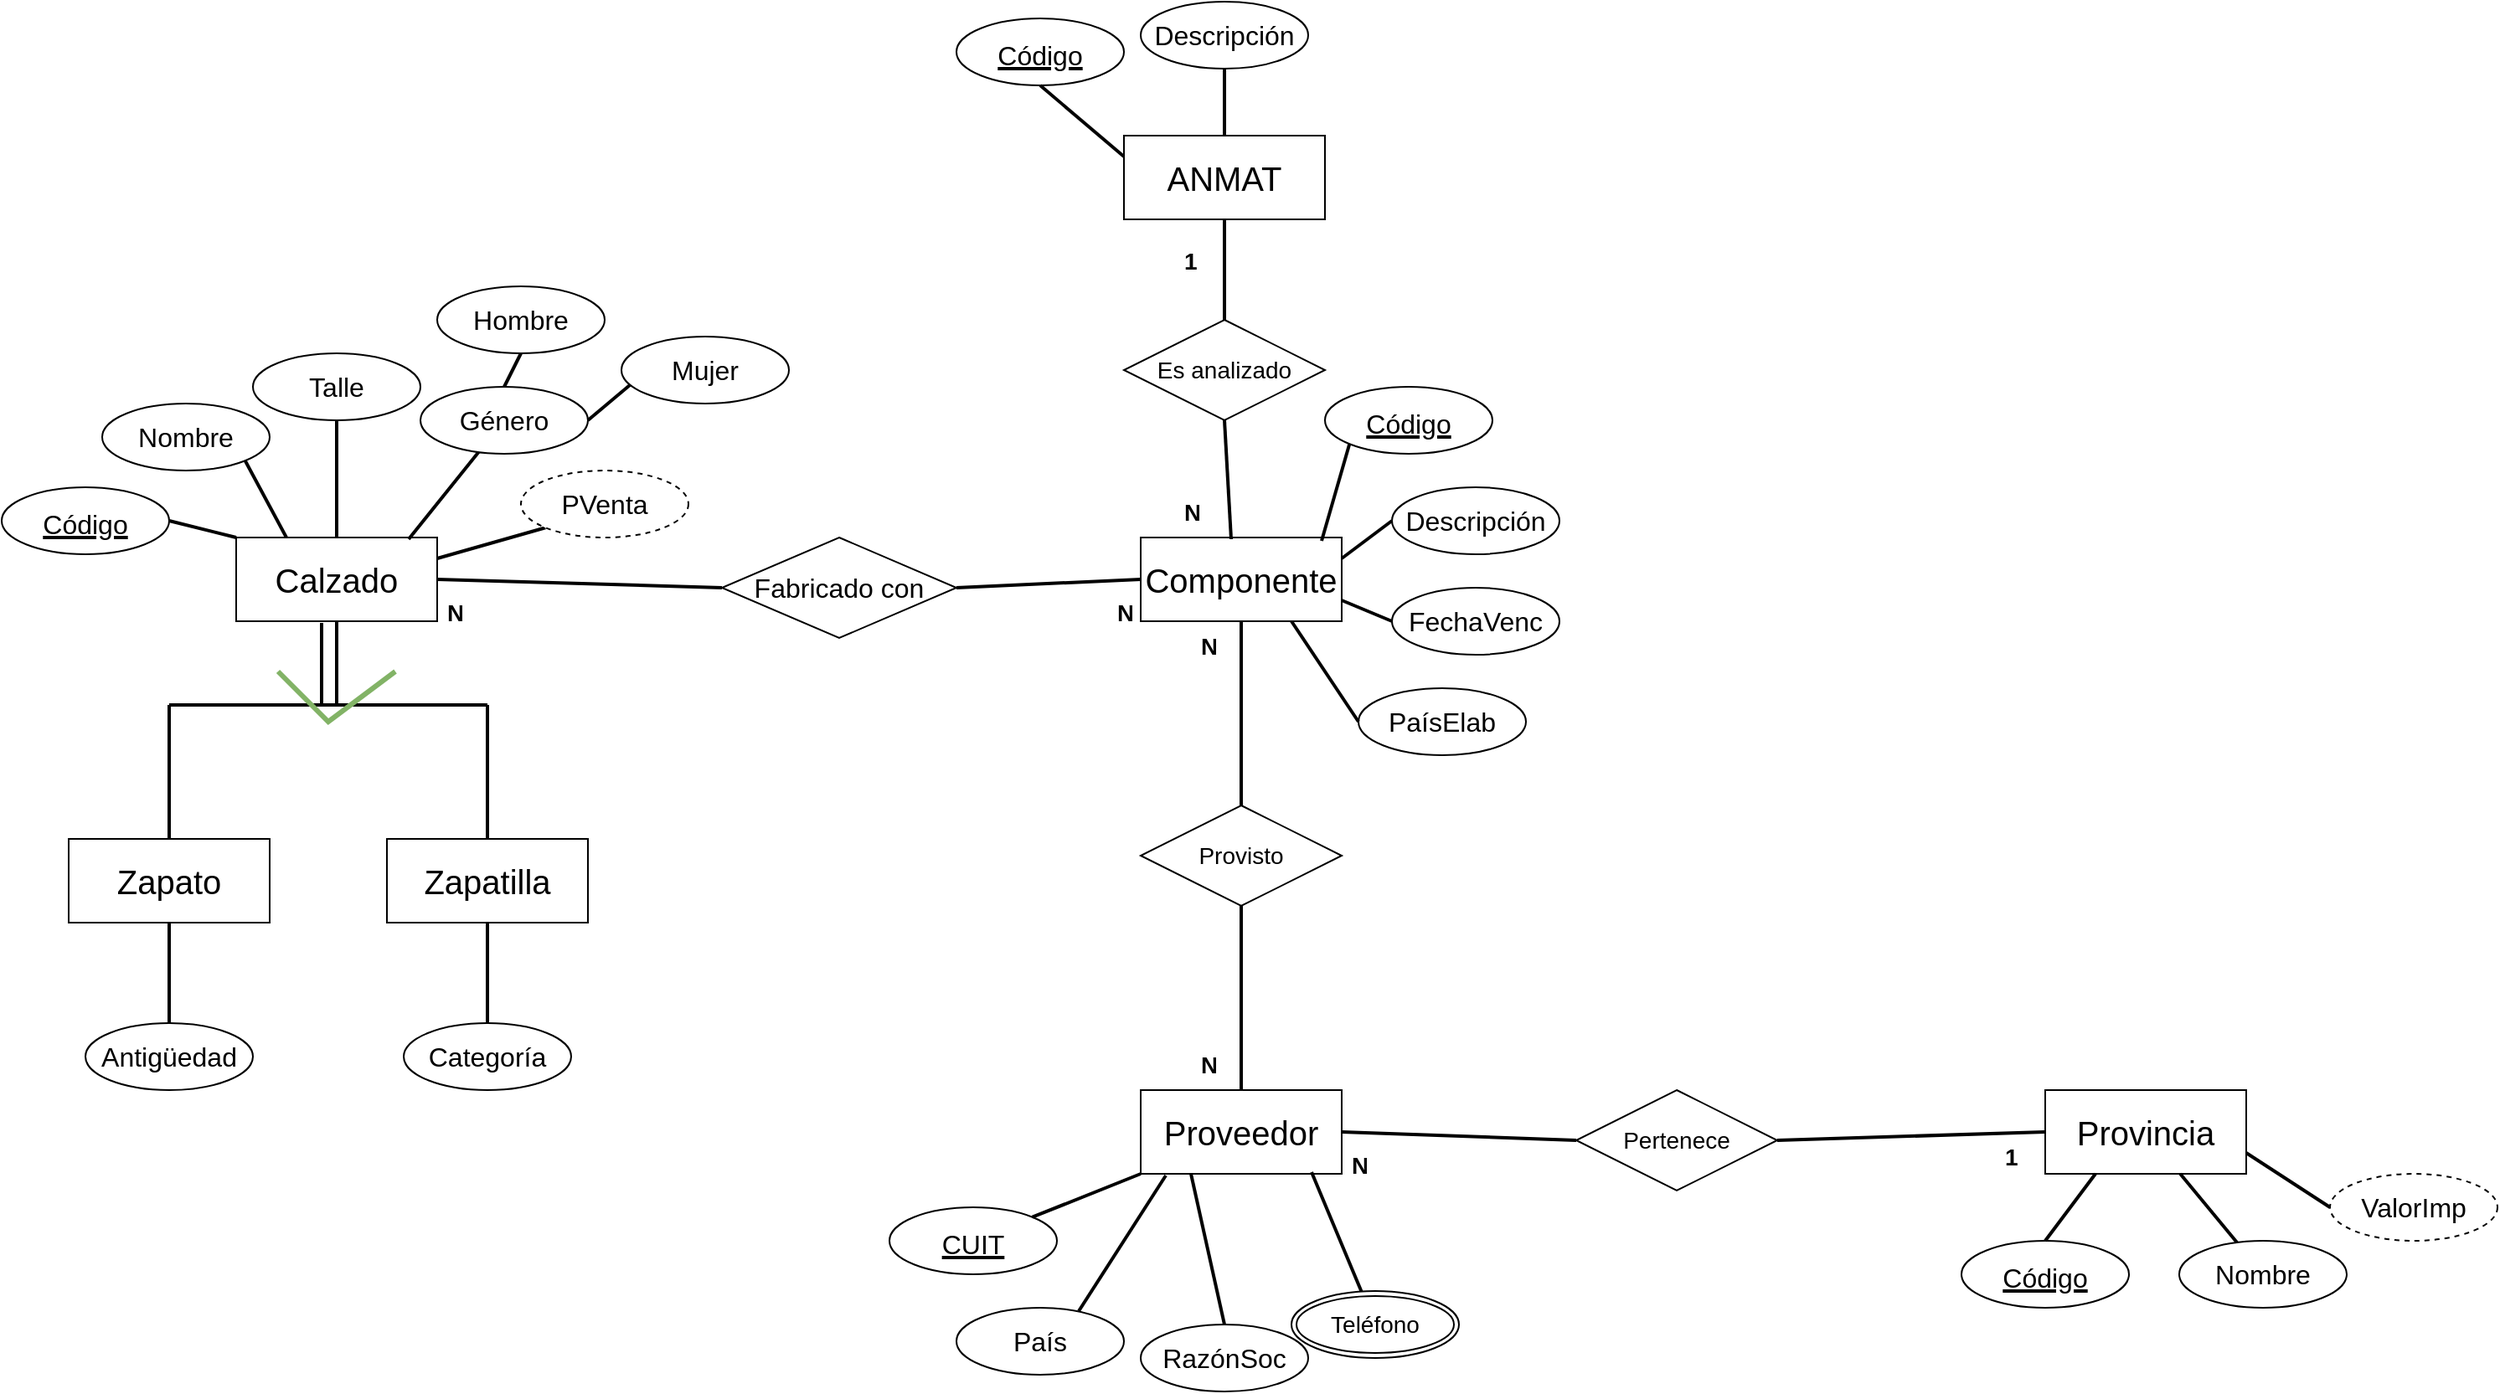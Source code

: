 <mxfile version="20.2.7" type="github">
  <diagram id="R2lEEEUBdFMjLlhIrx00" name="Page-1">
    <mxGraphModel dx="2272" dy="1862" grid="1" gridSize="10" guides="1" tooltips="1" connect="1" arrows="1" fold="1" page="1" pageScale="1" pageWidth="850" pageHeight="1100" math="0" shadow="0" extFonts="Permanent Marker^https://fonts.googleapis.com/css?family=Permanent+Marker">
      <root>
        <mxCell id="0" />
        <mxCell id="1" parent="0" />
        <mxCell id="eAQFiIks2cfKNW8tN4gH-2" value="&lt;font style=&quot;font-size: 20px;&quot;&gt;Calzado&lt;/font&gt;" style="whiteSpace=wrap;html=1;align=center;fontSize=14;" parent="1" vertex="1">
          <mxGeometry x="120" y="180" width="120" height="50" as="geometry" />
        </mxCell>
        <mxCell id="eAQFiIks2cfKNW8tN4gH-4" value="&lt;font style=&quot;font-size: 16px;&quot;&gt;Código&lt;/font&gt;" style="ellipse;whiteSpace=wrap;html=1;align=center;fontStyle=4;fontSize=20;" parent="1" vertex="1">
          <mxGeometry x="-20" y="150" width="100" height="40" as="geometry" />
        </mxCell>
        <mxCell id="eAQFiIks2cfKNW8tN4gH-6" value="Nombre" style="ellipse;whiteSpace=wrap;html=1;align=center;fontSize=16;" parent="1" vertex="1">
          <mxGeometry x="40" y="100" width="100" height="40" as="geometry" />
        </mxCell>
        <mxCell id="eAQFiIks2cfKNW8tN4gH-7" value="Talle" style="ellipse;whiteSpace=wrap;html=1;align=center;fontSize=16;" parent="1" vertex="1">
          <mxGeometry x="130" y="70" width="100" height="40" as="geometry" />
        </mxCell>
        <mxCell id="eAQFiIks2cfKNW8tN4gH-8" value="Género" style="ellipse;whiteSpace=wrap;html=1;align=center;fontSize=16;" parent="1" vertex="1">
          <mxGeometry x="230" y="90" width="100" height="40" as="geometry" />
        </mxCell>
        <mxCell id="eAQFiIks2cfKNW8tN4gH-10" value="Hombre" style="ellipse;whiteSpace=wrap;html=1;align=center;fontSize=16;" parent="1" vertex="1">
          <mxGeometry x="240" y="30" width="100" height="40" as="geometry" />
        </mxCell>
        <mxCell id="eAQFiIks2cfKNW8tN4gH-11" value="Mujer" style="ellipse;whiteSpace=wrap;html=1;align=center;fontSize=16;" parent="1" vertex="1">
          <mxGeometry x="350" y="60" width="100" height="40" as="geometry" />
        </mxCell>
        <mxCell id="eAQFiIks2cfKNW8tN4gH-13" value="" style="endArrow=none;html=1;rounded=0;fontSize=16;exitX=0;exitY=0;exitDx=0;exitDy=0;entryX=1;entryY=0.5;entryDx=0;entryDy=0;strokeWidth=2;" parent="1" source="eAQFiIks2cfKNW8tN4gH-2" target="eAQFiIks2cfKNW8tN4gH-4" edge="1">
          <mxGeometry width="50" height="50" relative="1" as="geometry">
            <mxPoint x="400" y="410" as="sourcePoint" />
            <mxPoint x="450" y="360" as="targetPoint" />
          </mxGeometry>
        </mxCell>
        <mxCell id="eAQFiIks2cfKNW8tN4gH-14" value="" style="endArrow=none;html=1;rounded=0;fontSize=16;exitX=0.25;exitY=0;exitDx=0;exitDy=0;entryX=1;entryY=1;entryDx=0;entryDy=0;strokeWidth=2;" parent="1" source="eAQFiIks2cfKNW8tN4gH-2" target="eAQFiIks2cfKNW8tN4gH-6" edge="1">
          <mxGeometry width="50" height="50" relative="1" as="geometry">
            <mxPoint x="130" y="190" as="sourcePoint" />
            <mxPoint x="90" y="180" as="targetPoint" />
          </mxGeometry>
        </mxCell>
        <mxCell id="eAQFiIks2cfKNW8tN4gH-15" value="" style="endArrow=none;html=1;rounded=0;fontSize=16;strokeWidth=2;exitX=0.5;exitY=0;exitDx=0;exitDy=0;" parent="1" source="eAQFiIks2cfKNW8tN4gH-2" target="eAQFiIks2cfKNW8tN4gH-7" edge="1">
          <mxGeometry width="50" height="50" relative="1" as="geometry">
            <mxPoint x="170" y="170" as="sourcePoint" />
            <mxPoint x="135.355" y="144.142" as="targetPoint" />
          </mxGeometry>
        </mxCell>
        <mxCell id="eAQFiIks2cfKNW8tN4gH-16" value="" style="endArrow=none;html=1;rounded=0;fontSize=16;strokeWidth=2;exitX=0.858;exitY=0.02;exitDx=0;exitDy=0;exitPerimeter=0;" parent="1" source="eAQFiIks2cfKNW8tN4gH-2" target="eAQFiIks2cfKNW8tN4gH-8" edge="1">
          <mxGeometry width="50" height="50" relative="1" as="geometry">
            <mxPoint x="190" y="190" as="sourcePoint" />
            <mxPoint x="190" y="120" as="targetPoint" />
          </mxGeometry>
        </mxCell>
        <mxCell id="eAQFiIks2cfKNW8tN4gH-17" value="" style="endArrow=none;html=1;rounded=0;fontSize=16;strokeWidth=2;exitX=1;exitY=0.25;exitDx=0;exitDy=0;entryX=0;entryY=1;entryDx=0;entryDy=0;" parent="1" source="eAQFiIks2cfKNW8tN4gH-2" target="eAQFiIks2cfKNW8tN4gH-68" edge="1">
          <mxGeometry width="50" height="50" relative="1" as="geometry">
            <mxPoint x="232.96" y="191" as="sourcePoint" />
            <mxPoint x="280" y="170" as="targetPoint" />
          </mxGeometry>
        </mxCell>
        <mxCell id="eAQFiIks2cfKNW8tN4gH-18" value="" style="endArrow=none;html=1;rounded=0;fontSize=16;strokeWidth=2;exitX=0.05;exitY=0.725;exitDx=0;exitDy=0;entryX=1;entryY=0.5;entryDx=0;entryDy=0;exitPerimeter=0;" parent="1" source="eAQFiIks2cfKNW8tN4gH-11" target="eAQFiIks2cfKNW8tN4gH-8" edge="1">
          <mxGeometry width="50" height="50" relative="1" as="geometry">
            <mxPoint x="250" y="202.5" as="sourcePoint" />
            <mxPoint x="290" y="180" as="targetPoint" />
          </mxGeometry>
        </mxCell>
        <mxCell id="eAQFiIks2cfKNW8tN4gH-19" value="" style="endArrow=none;html=1;rounded=0;fontSize=16;strokeWidth=2;exitX=0.5;exitY=0;exitDx=0;exitDy=0;entryX=0.5;entryY=1;entryDx=0;entryDy=0;" parent="1" source="eAQFiIks2cfKNW8tN4gH-8" target="eAQFiIks2cfKNW8tN4gH-10" edge="1">
          <mxGeometry width="50" height="50" relative="1" as="geometry">
            <mxPoint x="365" y="99" as="sourcePoint" />
            <mxPoint x="340" y="130" as="targetPoint" />
          </mxGeometry>
        </mxCell>
        <mxCell id="eAQFiIks2cfKNW8tN4gH-20" value="" style="endArrow=none;html=1;rounded=0;fontSize=16;strokeWidth=2;entryX=0.425;entryY=1.02;entryDx=0;entryDy=0;entryPerimeter=0;" parent="1" target="eAQFiIks2cfKNW8tN4gH-2" edge="1">
          <mxGeometry width="50" height="50" relative="1" as="geometry">
            <mxPoint x="171" y="280" as="sourcePoint" />
            <mxPoint x="450" y="360" as="targetPoint" />
          </mxGeometry>
        </mxCell>
        <mxCell id="eAQFiIks2cfKNW8tN4gH-21" value="" style="endArrow=none;html=1;rounded=0;fontSize=16;strokeWidth=2;entryX=0.5;entryY=1;entryDx=0;entryDy=0;" parent="1" target="eAQFiIks2cfKNW8tN4gH-2" edge="1">
          <mxGeometry width="50" height="50" relative="1" as="geometry">
            <mxPoint x="180" y="280" as="sourcePoint" />
            <mxPoint x="181" y="241" as="targetPoint" />
          </mxGeometry>
        </mxCell>
        <mxCell id="eAQFiIks2cfKNW8tN4gH-22" value="" style="endArrow=none;html=1;rounded=0;fontSize=16;strokeWidth=2;" parent="1" edge="1">
          <mxGeometry width="50" height="50" relative="1" as="geometry">
            <mxPoint x="80" y="280" as="sourcePoint" />
            <mxPoint x="270" y="280" as="targetPoint" />
          </mxGeometry>
        </mxCell>
        <mxCell id="eAQFiIks2cfKNW8tN4gH-23" value="" style="endArrow=none;html=1;rounded=0;fontSize=16;strokeWidth=2;" parent="1" edge="1">
          <mxGeometry width="50" height="50" relative="1" as="geometry">
            <mxPoint x="80" y="360" as="sourcePoint" />
            <mxPoint x="80" y="280" as="targetPoint" />
          </mxGeometry>
        </mxCell>
        <mxCell id="eAQFiIks2cfKNW8tN4gH-24" value="" style="endArrow=none;html=1;rounded=0;fontSize=16;strokeWidth=2;" parent="1" edge="1">
          <mxGeometry width="50" height="50" relative="1" as="geometry">
            <mxPoint x="270" y="360" as="sourcePoint" />
            <mxPoint x="270" y="280" as="targetPoint" />
          </mxGeometry>
        </mxCell>
        <mxCell id="eAQFiIks2cfKNW8tN4gH-28" value="" style="endArrow=none;html=1;rounded=0;fontSize=16;strokeWidth=3;fillColor=#d5e8d4;strokeColor=#82b366;" parent="1" edge="1">
          <mxGeometry width="50" height="50" relative="1" as="geometry">
            <mxPoint x="145" y="260" as="sourcePoint" />
            <mxPoint x="215" y="260" as="targetPoint" />
            <Array as="points">
              <mxPoint x="175" y="290" />
            </Array>
          </mxGeometry>
        </mxCell>
        <mxCell id="eAQFiIks2cfKNW8tN4gH-29" value="&lt;font style=&quot;font-size: 20px;&quot;&gt;Zapato&lt;/font&gt;" style="whiteSpace=wrap;html=1;align=center;fontSize=14;" parent="1" vertex="1">
          <mxGeometry x="20" y="360" width="120" height="50" as="geometry" />
        </mxCell>
        <mxCell id="eAQFiIks2cfKNW8tN4gH-30" value="&lt;font style=&quot;font-size: 20px;&quot;&gt;Zapatilla&lt;/font&gt;" style="whiteSpace=wrap;html=1;align=center;fontSize=14;" parent="1" vertex="1">
          <mxGeometry x="210" y="360" width="120" height="50" as="geometry" />
        </mxCell>
        <mxCell id="eAQFiIks2cfKNW8tN4gH-31" value="Antigüedad" style="ellipse;whiteSpace=wrap;html=1;align=center;fontSize=16;" parent="1" vertex="1">
          <mxGeometry x="30" y="470" width="100" height="40" as="geometry" />
        </mxCell>
        <mxCell id="eAQFiIks2cfKNW8tN4gH-32" value="Categoría" style="ellipse;whiteSpace=wrap;html=1;align=center;fontSize=16;" parent="1" vertex="1">
          <mxGeometry x="220" y="470" width="100" height="40" as="geometry" />
        </mxCell>
        <mxCell id="eAQFiIks2cfKNW8tN4gH-33" value="" style="endArrow=none;html=1;rounded=0;fontSize=16;strokeWidth=2;entryX=0.5;entryY=1;entryDx=0;entryDy=0;" parent="1" source="eAQFiIks2cfKNW8tN4gH-31" target="eAQFiIks2cfKNW8tN4gH-29" edge="1">
          <mxGeometry width="50" height="50" relative="1" as="geometry">
            <mxPoint x="400" y="410" as="sourcePoint" />
            <mxPoint x="450" y="360" as="targetPoint" />
          </mxGeometry>
        </mxCell>
        <mxCell id="eAQFiIks2cfKNW8tN4gH-34" value="" style="endArrow=none;html=1;rounded=0;fontSize=16;strokeWidth=2;entryX=0.5;entryY=1;entryDx=0;entryDy=0;" parent="1" source="eAQFiIks2cfKNW8tN4gH-32" target="eAQFiIks2cfKNW8tN4gH-30" edge="1">
          <mxGeometry width="50" height="50" relative="1" as="geometry">
            <mxPoint x="82.497" y="480.025" as="sourcePoint" />
            <mxPoint x="90" y="420" as="targetPoint" />
          </mxGeometry>
        </mxCell>
        <mxCell id="eAQFiIks2cfKNW8tN4gH-36" value="&lt;span style=&quot;font-size: 20px;&quot;&gt;Componente&lt;/span&gt;" style="whiteSpace=wrap;html=1;align=center;fontSize=14;" parent="1" vertex="1">
          <mxGeometry x="660" y="180" width="120" height="50" as="geometry" />
        </mxCell>
        <mxCell id="eAQFiIks2cfKNW8tN4gH-37" value="&lt;font style=&quot;font-size: 16px;&quot;&gt;Código&lt;/font&gt;" style="ellipse;whiteSpace=wrap;html=1;align=center;fontStyle=4;fontSize=20;" parent="1" vertex="1">
          <mxGeometry x="770" y="90" width="100" height="40" as="geometry" />
        </mxCell>
        <mxCell id="eAQFiIks2cfKNW8tN4gH-38" value="Descripción" style="ellipse;whiteSpace=wrap;html=1;align=center;fontSize=16;" parent="1" vertex="1">
          <mxGeometry x="810" y="150" width="100" height="40" as="geometry" />
        </mxCell>
        <mxCell id="eAQFiIks2cfKNW8tN4gH-39" value="FechaVenc" style="ellipse;whiteSpace=wrap;html=1;align=center;fontSize=16;" parent="1" vertex="1">
          <mxGeometry x="810" y="210" width="100" height="40" as="geometry" />
        </mxCell>
        <mxCell id="eAQFiIks2cfKNW8tN4gH-40" value="" style="endArrow=none;html=1;rounded=0;fontSize=16;strokeWidth=2;exitX=1;exitY=0.25;exitDx=0;exitDy=0;entryX=0;entryY=0.5;entryDx=0;entryDy=0;" parent="1" source="eAQFiIks2cfKNW8tN4gH-36" target="eAQFiIks2cfKNW8tN4gH-38" edge="1">
          <mxGeometry width="50" height="50" relative="1" as="geometry">
            <mxPoint x="770" y="230" as="sourcePoint" />
            <mxPoint x="820" y="180" as="targetPoint" />
          </mxGeometry>
        </mxCell>
        <mxCell id="eAQFiIks2cfKNW8tN4gH-41" value="" style="endArrow=none;html=1;rounded=0;fontSize=16;strokeWidth=2;exitX=0.9;exitY=0.04;exitDx=0;exitDy=0;entryX=0;entryY=1;entryDx=0;entryDy=0;exitPerimeter=0;" parent="1" source="eAQFiIks2cfKNW8tN4gH-36" target="eAQFiIks2cfKNW8tN4gH-37" edge="1">
          <mxGeometry width="50" height="50" relative="1" as="geometry">
            <mxPoint x="770" y="180" as="sourcePoint" />
            <mxPoint x="800" y="157.5" as="targetPoint" />
          </mxGeometry>
        </mxCell>
        <mxCell id="eAQFiIks2cfKNW8tN4gH-42" value="" style="endArrow=none;html=1;rounded=0;fontSize=16;strokeWidth=2;exitX=1;exitY=0.75;exitDx=0;exitDy=0;entryX=0;entryY=0.5;entryDx=0;entryDy=0;" parent="1" source="eAQFiIks2cfKNW8tN4gH-36" target="eAQFiIks2cfKNW8tN4gH-39" edge="1">
          <mxGeometry width="50" height="50" relative="1" as="geometry">
            <mxPoint x="790" y="202.5" as="sourcePoint" />
            <mxPoint x="820" y="180" as="targetPoint" />
          </mxGeometry>
        </mxCell>
        <mxCell id="eAQFiIks2cfKNW8tN4gH-43" value="Fabricado con" style="shape=rhombus;perimeter=rhombusPerimeter;whiteSpace=wrap;html=1;align=center;fontSize=16;" parent="1" vertex="1">
          <mxGeometry x="410" y="180" width="140" height="60" as="geometry" />
        </mxCell>
        <mxCell id="eAQFiIks2cfKNW8tN4gH-47" value="" style="endArrow=none;html=1;rounded=0;fontSize=16;strokeWidth=2;entryX=0;entryY=0.5;entryDx=0;entryDy=0;exitX=1;exitY=0.5;exitDx=0;exitDy=0;" parent="1" source="eAQFiIks2cfKNW8tN4gH-2" target="eAQFiIks2cfKNW8tN4gH-43" edge="1">
          <mxGeometry width="50" height="50" relative="1" as="geometry">
            <mxPoint x="240" y="250" as="sourcePoint" />
            <mxPoint x="290" y="200" as="targetPoint" />
          </mxGeometry>
        </mxCell>
        <mxCell id="eAQFiIks2cfKNW8tN4gH-48" value="" style="endArrow=none;html=1;rounded=0;fontSize=16;strokeWidth=2;entryX=0;entryY=0.5;entryDx=0;entryDy=0;exitX=1;exitY=0.5;exitDx=0;exitDy=0;" parent="1" source="eAQFiIks2cfKNW8tN4gH-43" target="eAQFiIks2cfKNW8tN4gH-36" edge="1">
          <mxGeometry width="50" height="50" relative="1" as="geometry">
            <mxPoint x="550" y="210" as="sourcePoint" />
            <mxPoint x="720" y="215" as="targetPoint" />
          </mxGeometry>
        </mxCell>
        <mxCell id="eAQFiIks2cfKNW8tN4gH-49" value="N" style="text;strokeColor=none;fillColor=none;spacingLeft=4;spacingRight=4;overflow=hidden;rotatable=0;points=[[0,0.5],[1,0.5]];portConstraint=eastwest;fontSize=14;fontStyle=1" parent="1" vertex="1">
          <mxGeometry x="240" y="210" width="20" height="30" as="geometry" />
        </mxCell>
        <mxCell id="eAQFiIks2cfKNW8tN4gH-50" value="N" style="text;strokeColor=none;fillColor=none;spacingLeft=4;spacingRight=4;overflow=hidden;rotatable=0;points=[[0,0.5],[1,0.5]];portConstraint=eastwest;fontSize=14;fontStyle=1" parent="1" vertex="1">
          <mxGeometry x="640" y="210" width="20" height="30" as="geometry" />
        </mxCell>
        <mxCell id="eAQFiIks2cfKNW8tN4gH-51" value="&lt;span style=&quot;font-size: 20px;&quot;&gt;Proveedor&lt;/span&gt;" style="whiteSpace=wrap;html=1;align=center;fontSize=14;" parent="1" vertex="1">
          <mxGeometry x="660" y="510" width="120" height="50" as="geometry" />
        </mxCell>
        <mxCell id="eAQFiIks2cfKNW8tN4gH-52" value="&lt;span style=&quot;font-size: 20px;&quot;&gt;Provincia&lt;/span&gt;" style="whiteSpace=wrap;html=1;align=center;fontSize=14;" parent="1" vertex="1">
          <mxGeometry x="1200" y="510" width="120" height="50" as="geometry" />
        </mxCell>
        <mxCell id="eAQFiIks2cfKNW8tN4gH-54" value="&lt;span style=&quot;font-size: 20px;&quot;&gt;ANMAT&lt;/span&gt;" style="whiteSpace=wrap;html=1;align=center;fontSize=14;" parent="1" vertex="1">
          <mxGeometry x="650" y="-60" width="120" height="50" as="geometry" />
        </mxCell>
        <mxCell id="eAQFiIks2cfKNW8tN4gH-57" value="Descripción" style="ellipse;whiteSpace=wrap;html=1;align=center;fontSize=16;" parent="1" vertex="1">
          <mxGeometry x="660" y="-140" width="100" height="40" as="geometry" />
        </mxCell>
        <mxCell id="eAQFiIks2cfKNW8tN4gH-60" value="RazónSoc" style="ellipse;whiteSpace=wrap;html=1;align=center;fontSize=16;" parent="1" vertex="1">
          <mxGeometry x="660" y="650" width="100" height="40" as="geometry" />
        </mxCell>
        <mxCell id="eAQFiIks2cfKNW8tN4gH-61" value="&lt;font style=&quot;font-size: 16px;&quot;&gt;CUIT&lt;/font&gt;" style="ellipse;whiteSpace=wrap;html=1;align=center;fontStyle=4;fontSize=20;" parent="1" vertex="1">
          <mxGeometry x="510" y="580" width="100" height="40" as="geometry" />
        </mxCell>
        <mxCell id="eAQFiIks2cfKNW8tN4gH-63" value="Teléfono" style="ellipse;shape=doubleEllipse;margin=3;whiteSpace=wrap;html=1;align=center;fontSize=14;" parent="1" vertex="1">
          <mxGeometry x="750" y="630" width="100" height="40" as="geometry" />
        </mxCell>
        <mxCell id="eAQFiIks2cfKNW8tN4gH-64" value="&lt;font style=&quot;font-size: 16px;&quot;&gt;Código&lt;/font&gt;" style="ellipse;whiteSpace=wrap;html=1;align=center;fontStyle=4;fontSize=20;" parent="1" vertex="1">
          <mxGeometry x="1150" y="600" width="100" height="40" as="geometry" />
        </mxCell>
        <mxCell id="eAQFiIks2cfKNW8tN4gH-65" value="Nombre" style="ellipse;whiteSpace=wrap;html=1;align=center;fontSize=16;" parent="1" vertex="1">
          <mxGeometry x="1280" y="600" width="100" height="40" as="geometry" />
        </mxCell>
        <mxCell id="eAQFiIks2cfKNW8tN4gH-67" value="&lt;span style=&quot;font-size: 16px;&quot;&gt;ValorImp&lt;/span&gt;" style="ellipse;whiteSpace=wrap;html=1;align=center;dashed=1;fontSize=14;" parent="1" vertex="1">
          <mxGeometry x="1370" y="560" width="100" height="40" as="geometry" />
        </mxCell>
        <mxCell id="eAQFiIks2cfKNW8tN4gH-68" value="&lt;span style=&quot;font-size: 16px;&quot;&gt;PVenta&lt;/span&gt;" style="ellipse;whiteSpace=wrap;html=1;align=center;dashed=1;fontSize=14;" parent="1" vertex="1">
          <mxGeometry x="290" y="140" width="100" height="40" as="geometry" />
        </mxCell>
        <mxCell id="eAQFiIks2cfKNW8tN4gH-69" value="Provisto" style="shape=rhombus;perimeter=rhombusPerimeter;whiteSpace=wrap;html=1;align=center;fontSize=14;" parent="1" vertex="1">
          <mxGeometry x="660" y="340" width="120" height="60" as="geometry" />
        </mxCell>
        <mxCell id="eAQFiIks2cfKNW8tN4gH-70" value="" style="endArrow=none;html=1;rounded=0;fontSize=14;strokeWidth=2;entryX=0.5;entryY=1;entryDx=0;entryDy=0;exitX=0.5;exitY=0;exitDx=0;exitDy=0;" parent="1" source="eAQFiIks2cfKNW8tN4gH-69" target="eAQFiIks2cfKNW8tN4gH-36" edge="1">
          <mxGeometry width="50" height="50" relative="1" as="geometry">
            <mxPoint x="700" y="330" as="sourcePoint" />
            <mxPoint x="750" y="280" as="targetPoint" />
          </mxGeometry>
        </mxCell>
        <mxCell id="eAQFiIks2cfKNW8tN4gH-72" value="" style="endArrow=none;html=1;rounded=0;fontSize=14;strokeWidth=2;exitX=0.5;exitY=1;exitDx=0;exitDy=0;" parent="1" source="eAQFiIks2cfKNW8tN4gH-69" target="eAQFiIks2cfKNW8tN4gH-51" edge="1">
          <mxGeometry width="50" height="50" relative="1" as="geometry">
            <mxPoint x="720" y="350" as="sourcePoint" />
            <mxPoint x="730" y="240" as="targetPoint" />
          </mxGeometry>
        </mxCell>
        <mxCell id="eAQFiIks2cfKNW8tN4gH-73" value="Pertenece" style="shape=rhombus;perimeter=rhombusPerimeter;whiteSpace=wrap;html=1;align=center;fontSize=14;" parent="1" vertex="1">
          <mxGeometry x="920" y="510" width="120" height="60" as="geometry" />
        </mxCell>
        <mxCell id="eAQFiIks2cfKNW8tN4gH-74" value="" style="endArrow=none;html=1;rounded=0;fontSize=14;strokeWidth=2;exitX=1;exitY=0.5;exitDx=0;exitDy=0;entryX=0;entryY=0.5;entryDx=0;entryDy=0;" parent="1" source="eAQFiIks2cfKNW8tN4gH-51" target="eAQFiIks2cfKNW8tN4gH-73" edge="1">
          <mxGeometry width="50" height="50" relative="1" as="geometry">
            <mxPoint x="830" y="550" as="sourcePoint" />
            <mxPoint x="880" y="500" as="targetPoint" />
          </mxGeometry>
        </mxCell>
        <mxCell id="eAQFiIks2cfKNW8tN4gH-75" value="" style="endArrow=none;html=1;rounded=0;fontSize=14;strokeWidth=2;exitX=1;exitY=0.5;exitDx=0;exitDy=0;entryX=0;entryY=0.5;entryDx=0;entryDy=0;" parent="1" source="eAQFiIks2cfKNW8tN4gH-73" target="eAQFiIks2cfKNW8tN4gH-52" edge="1">
          <mxGeometry width="50" height="50" relative="1" as="geometry">
            <mxPoint x="790" y="525" as="sourcePoint" />
            <mxPoint x="970" y="530" as="targetPoint" />
          </mxGeometry>
        </mxCell>
        <mxCell id="eAQFiIks2cfKNW8tN4gH-76" value="" style="endArrow=none;html=1;rounded=0;fontSize=14;strokeWidth=2;exitX=1;exitY=0;exitDx=0;exitDy=0;entryX=0;entryY=1;entryDx=0;entryDy=0;" parent="1" source="eAQFiIks2cfKNW8tN4gH-61" target="eAQFiIks2cfKNW8tN4gH-51" edge="1">
          <mxGeometry width="50" height="50" relative="1" as="geometry">
            <mxPoint x="630" y="630" as="sourcePoint" />
            <mxPoint x="680" y="580" as="targetPoint" />
          </mxGeometry>
        </mxCell>
        <mxCell id="eAQFiIks2cfKNW8tN4gH-77" value="" style="endArrow=none;html=1;rounded=0;fontSize=14;strokeWidth=2;exitX=0.5;exitY=0;exitDx=0;exitDy=0;entryX=0.25;entryY=1;entryDx=0;entryDy=0;" parent="1" source="eAQFiIks2cfKNW8tN4gH-60" target="eAQFiIks2cfKNW8tN4gH-51" edge="1">
          <mxGeometry width="50" height="50" relative="1" as="geometry">
            <mxPoint x="625.355" y="625.858" as="sourcePoint" />
            <mxPoint x="650" y="590" as="targetPoint" />
          </mxGeometry>
        </mxCell>
        <mxCell id="eAQFiIks2cfKNW8tN4gH-78" value="" style="endArrow=none;html=1;rounded=0;fontSize=14;strokeWidth=2;entryX=0.85;entryY=0.98;entryDx=0;entryDy=0;entryPerimeter=0;" parent="1" source="eAQFiIks2cfKNW8tN4gH-63" target="eAQFiIks2cfKNW8tN4gH-51" edge="1">
          <mxGeometry width="50" height="50" relative="1" as="geometry">
            <mxPoint x="690" y="640" as="sourcePoint" />
            <mxPoint x="680" y="590" as="targetPoint" />
          </mxGeometry>
        </mxCell>
        <mxCell id="eAQFiIks2cfKNW8tN4gH-79" value="" style="endArrow=none;html=1;rounded=0;fontSize=14;strokeWidth=2;exitX=0.5;exitY=0;exitDx=0;exitDy=0;entryX=0.25;entryY=1;entryDx=0;entryDy=0;" parent="1" source="eAQFiIks2cfKNW8tN4gH-64" target="eAQFiIks2cfKNW8tN4gH-52" edge="1">
          <mxGeometry width="50" height="50" relative="1" as="geometry">
            <mxPoint x="720" y="610" as="sourcePoint" />
            <mxPoint x="710" y="560" as="targetPoint" />
          </mxGeometry>
        </mxCell>
        <mxCell id="eAQFiIks2cfKNW8tN4gH-80" value="" style="endArrow=none;html=1;rounded=0;fontSize=14;strokeWidth=2;" parent="1" source="eAQFiIks2cfKNW8tN4gH-65" target="eAQFiIks2cfKNW8tN4gH-52" edge="1">
          <mxGeometry width="50" height="50" relative="1" as="geometry">
            <mxPoint x="1280" y="580" as="sourcePoint" />
            <mxPoint x="1290" y="550" as="targetPoint" />
          </mxGeometry>
        </mxCell>
        <mxCell id="eAQFiIks2cfKNW8tN4gH-81" value="" style="endArrow=none;html=1;rounded=0;fontSize=14;strokeWidth=2;entryX=1;entryY=0.75;entryDx=0;entryDy=0;exitX=0;exitY=0.5;exitDx=0;exitDy=0;" parent="1" source="eAQFiIks2cfKNW8tN4gH-67" target="eAQFiIks2cfKNW8tN4gH-52" edge="1">
          <mxGeometry width="50" height="50" relative="1" as="geometry">
            <mxPoint x="1380.482" y="581.587" as="sourcePoint" />
            <mxPoint x="1346.667" y="550" as="targetPoint" />
          </mxGeometry>
        </mxCell>
        <mxCell id="eAQFiIks2cfKNW8tN4gH-90" value="" style="endArrow=none;html=1;rounded=0;fontSize=14;strokeWidth=2;entryX=0.5;entryY=1;entryDx=0;entryDy=0;exitX=0.5;exitY=0;exitDx=0;exitDy=0;" parent="1" source="eAQFiIks2cfKNW8tN4gH-54" target="eAQFiIks2cfKNW8tN4gH-57" edge="1">
          <mxGeometry width="50" height="50" relative="1" as="geometry">
            <mxPoint x="700" y="-30" as="sourcePoint" />
            <mxPoint x="750" y="-80" as="targetPoint" />
          </mxGeometry>
        </mxCell>
        <mxCell id="eAQFiIks2cfKNW8tN4gH-91" value="N" style="text;strokeColor=none;fillColor=none;spacingLeft=4;spacingRight=4;overflow=hidden;rotatable=0;points=[[0,0.5],[1,0.5]];portConstraint=eastwest;fontSize=14;fontStyle=1" parent="1" vertex="1">
          <mxGeometry x="680" y="150" width="20" height="30" as="geometry" />
        </mxCell>
        <mxCell id="eAQFiIks2cfKNW8tN4gH-92" value="1" style="text;strokeColor=none;fillColor=none;spacingLeft=4;spacingRight=4;overflow=hidden;rotatable=0;points=[[0,0.5],[1,0.5]];portConstraint=eastwest;fontSize=14;fontStyle=1" parent="1" vertex="1">
          <mxGeometry x="680" width="20" height="30" as="geometry" />
        </mxCell>
        <mxCell id="eAQFiIks2cfKNW8tN4gH-93" value="Es analizado" style="shape=rhombus;perimeter=rhombusPerimeter;whiteSpace=wrap;html=1;align=center;fontSize=14;" parent="1" vertex="1">
          <mxGeometry x="650" y="50" width="120" height="60" as="geometry" />
        </mxCell>
        <mxCell id="eAQFiIks2cfKNW8tN4gH-94" value="" style="endArrow=none;html=1;rounded=0;fontSize=14;strokeWidth=2;exitX=0.45;exitY=0.02;exitDx=0;exitDy=0;exitPerimeter=0;entryX=0.5;entryY=1;entryDx=0;entryDy=0;" parent="1" source="eAQFiIks2cfKNW8tN4gH-36" target="eAQFiIks2cfKNW8tN4gH-93" edge="1">
          <mxGeometry width="50" height="50" relative="1" as="geometry">
            <mxPoint x="690" y="180" as="sourcePoint" />
            <mxPoint x="740" y="130" as="targetPoint" />
          </mxGeometry>
        </mxCell>
        <mxCell id="eAQFiIks2cfKNW8tN4gH-95" value="" style="endArrow=none;html=1;rounded=0;fontSize=14;strokeWidth=2;exitX=0.5;exitY=1;exitDx=0;exitDy=0;entryX=0.5;entryY=0;entryDx=0;entryDy=0;" parent="1" source="eAQFiIks2cfKNW8tN4gH-54" target="eAQFiIks2cfKNW8tN4gH-93" edge="1">
          <mxGeometry width="50" height="50" relative="1" as="geometry">
            <mxPoint x="724" y="191" as="sourcePoint" />
            <mxPoint x="720" y="120" as="targetPoint" />
          </mxGeometry>
        </mxCell>
        <mxCell id="eAQFiIks2cfKNW8tN4gH-96" value="N" style="text;strokeColor=none;fillColor=none;spacingLeft=4;spacingRight=4;overflow=hidden;rotatable=0;points=[[0,0.5],[1,0.5]];portConstraint=eastwest;fontSize=14;fontStyle=1" parent="1" vertex="1">
          <mxGeometry x="690" y="230" width="20" height="30" as="geometry" />
        </mxCell>
        <mxCell id="eAQFiIks2cfKNW8tN4gH-97" value="N" style="text;strokeColor=none;fillColor=none;spacingLeft=4;spacingRight=4;overflow=hidden;rotatable=0;points=[[0,0.5],[1,0.5]];portConstraint=eastwest;fontSize=14;fontStyle=1" parent="1" vertex="1">
          <mxGeometry x="690" y="480" width="20" height="30" as="geometry" />
        </mxCell>
        <mxCell id="eAQFiIks2cfKNW8tN4gH-98" value="N" style="text;strokeColor=none;fillColor=none;spacingLeft=4;spacingRight=4;overflow=hidden;rotatable=0;points=[[0,0.5],[1,0.5]];portConstraint=eastwest;fontSize=14;fontStyle=1" parent="1" vertex="1">
          <mxGeometry x="780" y="540" width="20" height="30" as="geometry" />
        </mxCell>
        <mxCell id="eAQFiIks2cfKNW8tN4gH-99" value="1" style="text;strokeColor=none;fillColor=none;spacingLeft=4;spacingRight=4;overflow=hidden;rotatable=0;points=[[0,0.5],[1,0.5]];portConstraint=eastwest;fontSize=14;fontStyle=1" parent="1" vertex="1">
          <mxGeometry x="1170" y="535" width="20" height="30" as="geometry" />
        </mxCell>
        <mxCell id="Ua4XG6Zfxlq0dtRtHri0-5" value="&lt;font style=&quot;font-size: 16px;&quot;&gt;Código&lt;/font&gt;" style="ellipse;whiteSpace=wrap;html=1;align=center;fontStyle=4;fontSize=20;" vertex="1" parent="1">
          <mxGeometry x="550" y="-130" width="100" height="40" as="geometry" />
        </mxCell>
        <mxCell id="Ua4XG6Zfxlq0dtRtHri0-6" value="" style="endArrow=none;html=1;rounded=0;fontSize=14;strokeWidth=2;exitX=0;exitY=0.25;exitDx=0;exitDy=0;entryX=0.5;entryY=1;entryDx=0;entryDy=0;" edge="1" parent="1" source="eAQFiIks2cfKNW8tN4gH-54" target="Ua4XG6Zfxlq0dtRtHri0-5">
          <mxGeometry width="50" height="50" relative="1" as="geometry">
            <mxPoint x="720" y="-50" as="sourcePoint" />
            <mxPoint x="720" y="-90" as="targetPoint" />
          </mxGeometry>
        </mxCell>
        <mxCell id="Ua4XG6Zfxlq0dtRtHri0-8" value="País" style="ellipse;whiteSpace=wrap;html=1;align=center;fontSize=16;" vertex="1" parent="1">
          <mxGeometry x="550" y="640" width="100" height="40" as="geometry" />
        </mxCell>
        <mxCell id="Ua4XG6Zfxlq0dtRtHri0-9" value="" style="endArrow=none;html=1;rounded=0;fontSize=14;strokeWidth=2;exitX=0.73;exitY=0.05;exitDx=0;exitDy=0;entryX=0.125;entryY=1.02;entryDx=0;entryDy=0;entryPerimeter=0;exitPerimeter=0;" edge="1" parent="1" source="Ua4XG6Zfxlq0dtRtHri0-8" target="eAQFiIks2cfKNW8tN4gH-51">
          <mxGeometry width="50" height="50" relative="1" as="geometry">
            <mxPoint x="605.355" y="595.858" as="sourcePoint" />
            <mxPoint x="670" y="570" as="targetPoint" />
          </mxGeometry>
        </mxCell>
        <mxCell id="Ua4XG6Zfxlq0dtRtHri0-10" value="PaísElab" style="ellipse;whiteSpace=wrap;html=1;align=center;fontSize=16;" vertex="1" parent="1">
          <mxGeometry x="790" y="270" width="100" height="40" as="geometry" />
        </mxCell>
        <mxCell id="Ua4XG6Zfxlq0dtRtHri0-11" value="" style="endArrow=none;html=1;rounded=0;fontSize=16;strokeWidth=2;entryX=0;entryY=0.5;entryDx=0;entryDy=0;exitX=0.75;exitY=1;exitDx=0;exitDy=0;" edge="1" parent="1" source="eAQFiIks2cfKNW8tN4gH-36" target="Ua4XG6Zfxlq0dtRtHri0-10">
          <mxGeometry width="50" height="50" relative="1" as="geometry">
            <mxPoint x="790" y="227.5" as="sourcePoint" />
            <mxPoint x="820" y="240" as="targetPoint" />
          </mxGeometry>
        </mxCell>
      </root>
    </mxGraphModel>
  </diagram>
</mxfile>
